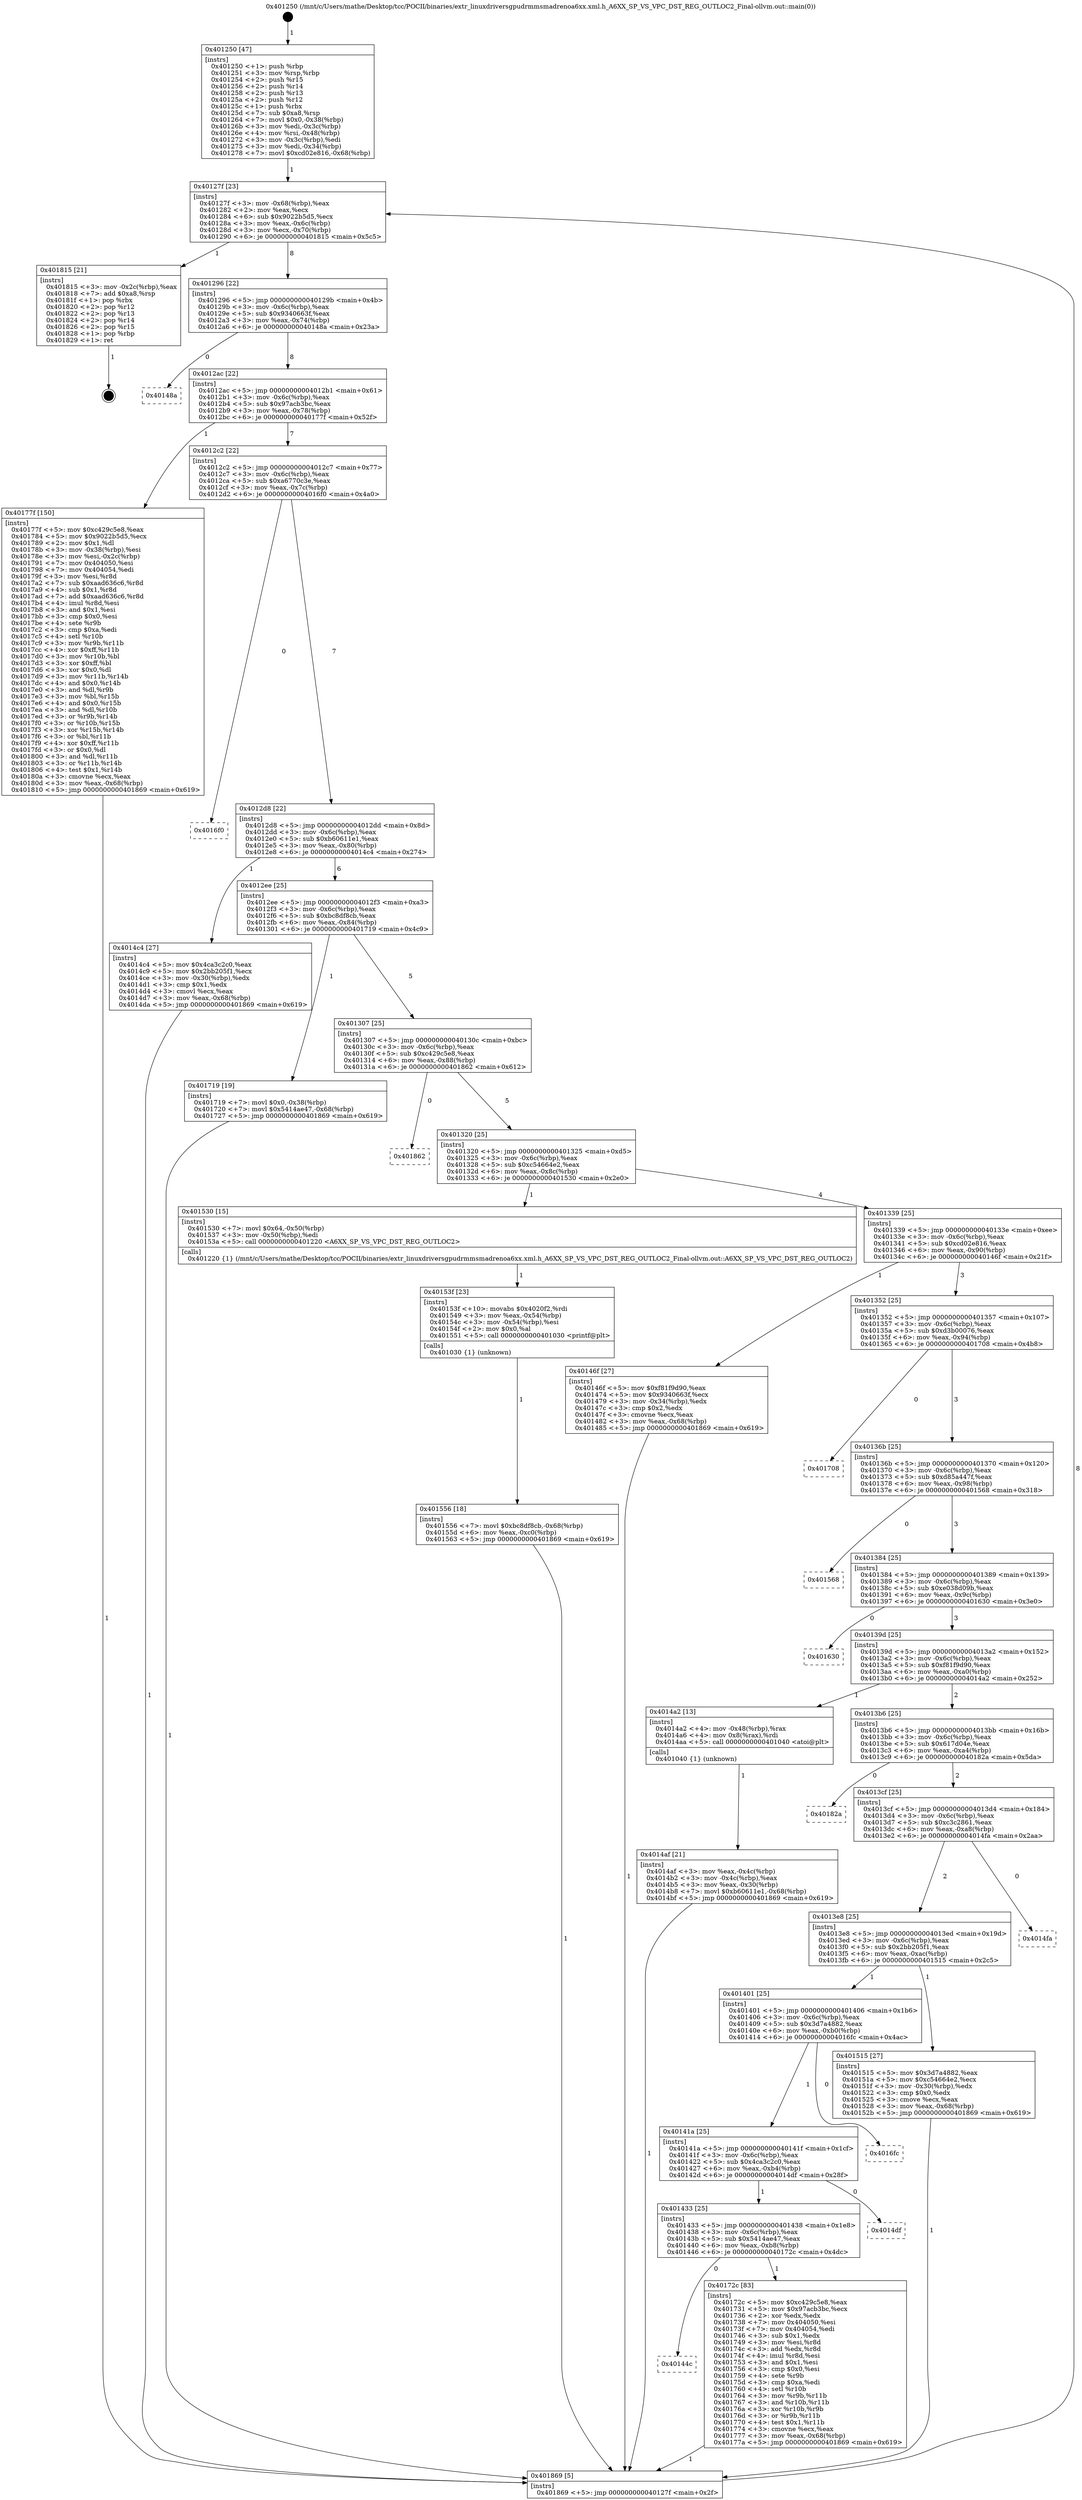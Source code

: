 digraph "0x401250" {
  label = "0x401250 (/mnt/c/Users/mathe/Desktop/tcc/POCII/binaries/extr_linuxdriversgpudrmmsmadrenoa6xx.xml.h_A6XX_SP_VS_VPC_DST_REG_OUTLOC2_Final-ollvm.out::main(0))"
  labelloc = "t"
  node[shape=record]

  Entry [label="",width=0.3,height=0.3,shape=circle,fillcolor=black,style=filled]
  "0x40127f" [label="{
     0x40127f [23]\l
     | [instrs]\l
     &nbsp;&nbsp;0x40127f \<+3\>: mov -0x68(%rbp),%eax\l
     &nbsp;&nbsp;0x401282 \<+2\>: mov %eax,%ecx\l
     &nbsp;&nbsp;0x401284 \<+6\>: sub $0x9022b5d5,%ecx\l
     &nbsp;&nbsp;0x40128a \<+3\>: mov %eax,-0x6c(%rbp)\l
     &nbsp;&nbsp;0x40128d \<+3\>: mov %ecx,-0x70(%rbp)\l
     &nbsp;&nbsp;0x401290 \<+6\>: je 0000000000401815 \<main+0x5c5\>\l
  }"]
  "0x401815" [label="{
     0x401815 [21]\l
     | [instrs]\l
     &nbsp;&nbsp;0x401815 \<+3\>: mov -0x2c(%rbp),%eax\l
     &nbsp;&nbsp;0x401818 \<+7\>: add $0xa8,%rsp\l
     &nbsp;&nbsp;0x40181f \<+1\>: pop %rbx\l
     &nbsp;&nbsp;0x401820 \<+2\>: pop %r12\l
     &nbsp;&nbsp;0x401822 \<+2\>: pop %r13\l
     &nbsp;&nbsp;0x401824 \<+2\>: pop %r14\l
     &nbsp;&nbsp;0x401826 \<+2\>: pop %r15\l
     &nbsp;&nbsp;0x401828 \<+1\>: pop %rbp\l
     &nbsp;&nbsp;0x401829 \<+1\>: ret\l
  }"]
  "0x401296" [label="{
     0x401296 [22]\l
     | [instrs]\l
     &nbsp;&nbsp;0x401296 \<+5\>: jmp 000000000040129b \<main+0x4b\>\l
     &nbsp;&nbsp;0x40129b \<+3\>: mov -0x6c(%rbp),%eax\l
     &nbsp;&nbsp;0x40129e \<+5\>: sub $0x9340663f,%eax\l
     &nbsp;&nbsp;0x4012a3 \<+3\>: mov %eax,-0x74(%rbp)\l
     &nbsp;&nbsp;0x4012a6 \<+6\>: je 000000000040148a \<main+0x23a\>\l
  }"]
  Exit [label="",width=0.3,height=0.3,shape=circle,fillcolor=black,style=filled,peripheries=2]
  "0x40148a" [label="{
     0x40148a\l
  }", style=dashed]
  "0x4012ac" [label="{
     0x4012ac [22]\l
     | [instrs]\l
     &nbsp;&nbsp;0x4012ac \<+5\>: jmp 00000000004012b1 \<main+0x61\>\l
     &nbsp;&nbsp;0x4012b1 \<+3\>: mov -0x6c(%rbp),%eax\l
     &nbsp;&nbsp;0x4012b4 \<+5\>: sub $0x97acb3bc,%eax\l
     &nbsp;&nbsp;0x4012b9 \<+3\>: mov %eax,-0x78(%rbp)\l
     &nbsp;&nbsp;0x4012bc \<+6\>: je 000000000040177f \<main+0x52f\>\l
  }"]
  "0x40144c" [label="{
     0x40144c\l
  }", style=dashed]
  "0x40177f" [label="{
     0x40177f [150]\l
     | [instrs]\l
     &nbsp;&nbsp;0x40177f \<+5\>: mov $0xc429c5e8,%eax\l
     &nbsp;&nbsp;0x401784 \<+5\>: mov $0x9022b5d5,%ecx\l
     &nbsp;&nbsp;0x401789 \<+2\>: mov $0x1,%dl\l
     &nbsp;&nbsp;0x40178b \<+3\>: mov -0x38(%rbp),%esi\l
     &nbsp;&nbsp;0x40178e \<+3\>: mov %esi,-0x2c(%rbp)\l
     &nbsp;&nbsp;0x401791 \<+7\>: mov 0x404050,%esi\l
     &nbsp;&nbsp;0x401798 \<+7\>: mov 0x404054,%edi\l
     &nbsp;&nbsp;0x40179f \<+3\>: mov %esi,%r8d\l
     &nbsp;&nbsp;0x4017a2 \<+7\>: sub $0xaad636c6,%r8d\l
     &nbsp;&nbsp;0x4017a9 \<+4\>: sub $0x1,%r8d\l
     &nbsp;&nbsp;0x4017ad \<+7\>: add $0xaad636c6,%r8d\l
     &nbsp;&nbsp;0x4017b4 \<+4\>: imul %r8d,%esi\l
     &nbsp;&nbsp;0x4017b8 \<+3\>: and $0x1,%esi\l
     &nbsp;&nbsp;0x4017bb \<+3\>: cmp $0x0,%esi\l
     &nbsp;&nbsp;0x4017be \<+4\>: sete %r9b\l
     &nbsp;&nbsp;0x4017c2 \<+3\>: cmp $0xa,%edi\l
     &nbsp;&nbsp;0x4017c5 \<+4\>: setl %r10b\l
     &nbsp;&nbsp;0x4017c9 \<+3\>: mov %r9b,%r11b\l
     &nbsp;&nbsp;0x4017cc \<+4\>: xor $0xff,%r11b\l
     &nbsp;&nbsp;0x4017d0 \<+3\>: mov %r10b,%bl\l
     &nbsp;&nbsp;0x4017d3 \<+3\>: xor $0xff,%bl\l
     &nbsp;&nbsp;0x4017d6 \<+3\>: xor $0x0,%dl\l
     &nbsp;&nbsp;0x4017d9 \<+3\>: mov %r11b,%r14b\l
     &nbsp;&nbsp;0x4017dc \<+4\>: and $0x0,%r14b\l
     &nbsp;&nbsp;0x4017e0 \<+3\>: and %dl,%r9b\l
     &nbsp;&nbsp;0x4017e3 \<+3\>: mov %bl,%r15b\l
     &nbsp;&nbsp;0x4017e6 \<+4\>: and $0x0,%r15b\l
     &nbsp;&nbsp;0x4017ea \<+3\>: and %dl,%r10b\l
     &nbsp;&nbsp;0x4017ed \<+3\>: or %r9b,%r14b\l
     &nbsp;&nbsp;0x4017f0 \<+3\>: or %r10b,%r15b\l
     &nbsp;&nbsp;0x4017f3 \<+3\>: xor %r15b,%r14b\l
     &nbsp;&nbsp;0x4017f6 \<+3\>: or %bl,%r11b\l
     &nbsp;&nbsp;0x4017f9 \<+4\>: xor $0xff,%r11b\l
     &nbsp;&nbsp;0x4017fd \<+3\>: or $0x0,%dl\l
     &nbsp;&nbsp;0x401800 \<+3\>: and %dl,%r11b\l
     &nbsp;&nbsp;0x401803 \<+3\>: or %r11b,%r14b\l
     &nbsp;&nbsp;0x401806 \<+4\>: test $0x1,%r14b\l
     &nbsp;&nbsp;0x40180a \<+3\>: cmovne %ecx,%eax\l
     &nbsp;&nbsp;0x40180d \<+3\>: mov %eax,-0x68(%rbp)\l
     &nbsp;&nbsp;0x401810 \<+5\>: jmp 0000000000401869 \<main+0x619\>\l
  }"]
  "0x4012c2" [label="{
     0x4012c2 [22]\l
     | [instrs]\l
     &nbsp;&nbsp;0x4012c2 \<+5\>: jmp 00000000004012c7 \<main+0x77\>\l
     &nbsp;&nbsp;0x4012c7 \<+3\>: mov -0x6c(%rbp),%eax\l
     &nbsp;&nbsp;0x4012ca \<+5\>: sub $0xa6770c3e,%eax\l
     &nbsp;&nbsp;0x4012cf \<+3\>: mov %eax,-0x7c(%rbp)\l
     &nbsp;&nbsp;0x4012d2 \<+6\>: je 00000000004016f0 \<main+0x4a0\>\l
  }"]
  "0x40172c" [label="{
     0x40172c [83]\l
     | [instrs]\l
     &nbsp;&nbsp;0x40172c \<+5\>: mov $0xc429c5e8,%eax\l
     &nbsp;&nbsp;0x401731 \<+5\>: mov $0x97acb3bc,%ecx\l
     &nbsp;&nbsp;0x401736 \<+2\>: xor %edx,%edx\l
     &nbsp;&nbsp;0x401738 \<+7\>: mov 0x404050,%esi\l
     &nbsp;&nbsp;0x40173f \<+7\>: mov 0x404054,%edi\l
     &nbsp;&nbsp;0x401746 \<+3\>: sub $0x1,%edx\l
     &nbsp;&nbsp;0x401749 \<+3\>: mov %esi,%r8d\l
     &nbsp;&nbsp;0x40174c \<+3\>: add %edx,%r8d\l
     &nbsp;&nbsp;0x40174f \<+4\>: imul %r8d,%esi\l
     &nbsp;&nbsp;0x401753 \<+3\>: and $0x1,%esi\l
     &nbsp;&nbsp;0x401756 \<+3\>: cmp $0x0,%esi\l
     &nbsp;&nbsp;0x401759 \<+4\>: sete %r9b\l
     &nbsp;&nbsp;0x40175d \<+3\>: cmp $0xa,%edi\l
     &nbsp;&nbsp;0x401760 \<+4\>: setl %r10b\l
     &nbsp;&nbsp;0x401764 \<+3\>: mov %r9b,%r11b\l
     &nbsp;&nbsp;0x401767 \<+3\>: and %r10b,%r11b\l
     &nbsp;&nbsp;0x40176a \<+3\>: xor %r10b,%r9b\l
     &nbsp;&nbsp;0x40176d \<+3\>: or %r9b,%r11b\l
     &nbsp;&nbsp;0x401770 \<+4\>: test $0x1,%r11b\l
     &nbsp;&nbsp;0x401774 \<+3\>: cmovne %ecx,%eax\l
     &nbsp;&nbsp;0x401777 \<+3\>: mov %eax,-0x68(%rbp)\l
     &nbsp;&nbsp;0x40177a \<+5\>: jmp 0000000000401869 \<main+0x619\>\l
  }"]
  "0x4016f0" [label="{
     0x4016f0\l
  }", style=dashed]
  "0x4012d8" [label="{
     0x4012d8 [22]\l
     | [instrs]\l
     &nbsp;&nbsp;0x4012d8 \<+5\>: jmp 00000000004012dd \<main+0x8d\>\l
     &nbsp;&nbsp;0x4012dd \<+3\>: mov -0x6c(%rbp),%eax\l
     &nbsp;&nbsp;0x4012e0 \<+5\>: sub $0xb60611e1,%eax\l
     &nbsp;&nbsp;0x4012e5 \<+3\>: mov %eax,-0x80(%rbp)\l
     &nbsp;&nbsp;0x4012e8 \<+6\>: je 00000000004014c4 \<main+0x274\>\l
  }"]
  "0x401433" [label="{
     0x401433 [25]\l
     | [instrs]\l
     &nbsp;&nbsp;0x401433 \<+5\>: jmp 0000000000401438 \<main+0x1e8\>\l
     &nbsp;&nbsp;0x401438 \<+3\>: mov -0x6c(%rbp),%eax\l
     &nbsp;&nbsp;0x40143b \<+5\>: sub $0x5414ae47,%eax\l
     &nbsp;&nbsp;0x401440 \<+6\>: mov %eax,-0xb8(%rbp)\l
     &nbsp;&nbsp;0x401446 \<+6\>: je 000000000040172c \<main+0x4dc\>\l
  }"]
  "0x4014c4" [label="{
     0x4014c4 [27]\l
     | [instrs]\l
     &nbsp;&nbsp;0x4014c4 \<+5\>: mov $0x4ca3c2c0,%eax\l
     &nbsp;&nbsp;0x4014c9 \<+5\>: mov $0x2bb205f1,%ecx\l
     &nbsp;&nbsp;0x4014ce \<+3\>: mov -0x30(%rbp),%edx\l
     &nbsp;&nbsp;0x4014d1 \<+3\>: cmp $0x1,%edx\l
     &nbsp;&nbsp;0x4014d4 \<+3\>: cmovl %ecx,%eax\l
     &nbsp;&nbsp;0x4014d7 \<+3\>: mov %eax,-0x68(%rbp)\l
     &nbsp;&nbsp;0x4014da \<+5\>: jmp 0000000000401869 \<main+0x619\>\l
  }"]
  "0x4012ee" [label="{
     0x4012ee [25]\l
     | [instrs]\l
     &nbsp;&nbsp;0x4012ee \<+5\>: jmp 00000000004012f3 \<main+0xa3\>\l
     &nbsp;&nbsp;0x4012f3 \<+3\>: mov -0x6c(%rbp),%eax\l
     &nbsp;&nbsp;0x4012f6 \<+5\>: sub $0xbc8df8cb,%eax\l
     &nbsp;&nbsp;0x4012fb \<+6\>: mov %eax,-0x84(%rbp)\l
     &nbsp;&nbsp;0x401301 \<+6\>: je 0000000000401719 \<main+0x4c9\>\l
  }"]
  "0x4014df" [label="{
     0x4014df\l
  }", style=dashed]
  "0x401719" [label="{
     0x401719 [19]\l
     | [instrs]\l
     &nbsp;&nbsp;0x401719 \<+7\>: movl $0x0,-0x38(%rbp)\l
     &nbsp;&nbsp;0x401720 \<+7\>: movl $0x5414ae47,-0x68(%rbp)\l
     &nbsp;&nbsp;0x401727 \<+5\>: jmp 0000000000401869 \<main+0x619\>\l
  }"]
  "0x401307" [label="{
     0x401307 [25]\l
     | [instrs]\l
     &nbsp;&nbsp;0x401307 \<+5\>: jmp 000000000040130c \<main+0xbc\>\l
     &nbsp;&nbsp;0x40130c \<+3\>: mov -0x6c(%rbp),%eax\l
     &nbsp;&nbsp;0x40130f \<+5\>: sub $0xc429c5e8,%eax\l
     &nbsp;&nbsp;0x401314 \<+6\>: mov %eax,-0x88(%rbp)\l
     &nbsp;&nbsp;0x40131a \<+6\>: je 0000000000401862 \<main+0x612\>\l
  }"]
  "0x40141a" [label="{
     0x40141a [25]\l
     | [instrs]\l
     &nbsp;&nbsp;0x40141a \<+5\>: jmp 000000000040141f \<main+0x1cf\>\l
     &nbsp;&nbsp;0x40141f \<+3\>: mov -0x6c(%rbp),%eax\l
     &nbsp;&nbsp;0x401422 \<+5\>: sub $0x4ca3c2c0,%eax\l
     &nbsp;&nbsp;0x401427 \<+6\>: mov %eax,-0xb4(%rbp)\l
     &nbsp;&nbsp;0x40142d \<+6\>: je 00000000004014df \<main+0x28f\>\l
  }"]
  "0x401862" [label="{
     0x401862\l
  }", style=dashed]
  "0x401320" [label="{
     0x401320 [25]\l
     | [instrs]\l
     &nbsp;&nbsp;0x401320 \<+5\>: jmp 0000000000401325 \<main+0xd5\>\l
     &nbsp;&nbsp;0x401325 \<+3\>: mov -0x6c(%rbp),%eax\l
     &nbsp;&nbsp;0x401328 \<+5\>: sub $0xc54664e2,%eax\l
     &nbsp;&nbsp;0x40132d \<+6\>: mov %eax,-0x8c(%rbp)\l
     &nbsp;&nbsp;0x401333 \<+6\>: je 0000000000401530 \<main+0x2e0\>\l
  }"]
  "0x4016fc" [label="{
     0x4016fc\l
  }", style=dashed]
  "0x401530" [label="{
     0x401530 [15]\l
     | [instrs]\l
     &nbsp;&nbsp;0x401530 \<+7\>: movl $0x64,-0x50(%rbp)\l
     &nbsp;&nbsp;0x401537 \<+3\>: mov -0x50(%rbp),%edi\l
     &nbsp;&nbsp;0x40153a \<+5\>: call 0000000000401220 \<A6XX_SP_VS_VPC_DST_REG_OUTLOC2\>\l
     | [calls]\l
     &nbsp;&nbsp;0x401220 \{1\} (/mnt/c/Users/mathe/Desktop/tcc/POCII/binaries/extr_linuxdriversgpudrmmsmadrenoa6xx.xml.h_A6XX_SP_VS_VPC_DST_REG_OUTLOC2_Final-ollvm.out::A6XX_SP_VS_VPC_DST_REG_OUTLOC2)\l
  }"]
  "0x401339" [label="{
     0x401339 [25]\l
     | [instrs]\l
     &nbsp;&nbsp;0x401339 \<+5\>: jmp 000000000040133e \<main+0xee\>\l
     &nbsp;&nbsp;0x40133e \<+3\>: mov -0x6c(%rbp),%eax\l
     &nbsp;&nbsp;0x401341 \<+5\>: sub $0xcd02e816,%eax\l
     &nbsp;&nbsp;0x401346 \<+6\>: mov %eax,-0x90(%rbp)\l
     &nbsp;&nbsp;0x40134c \<+6\>: je 000000000040146f \<main+0x21f\>\l
  }"]
  "0x401556" [label="{
     0x401556 [18]\l
     | [instrs]\l
     &nbsp;&nbsp;0x401556 \<+7\>: movl $0xbc8df8cb,-0x68(%rbp)\l
     &nbsp;&nbsp;0x40155d \<+6\>: mov %eax,-0xc0(%rbp)\l
     &nbsp;&nbsp;0x401563 \<+5\>: jmp 0000000000401869 \<main+0x619\>\l
  }"]
  "0x40146f" [label="{
     0x40146f [27]\l
     | [instrs]\l
     &nbsp;&nbsp;0x40146f \<+5\>: mov $0xf81f9d90,%eax\l
     &nbsp;&nbsp;0x401474 \<+5\>: mov $0x9340663f,%ecx\l
     &nbsp;&nbsp;0x401479 \<+3\>: mov -0x34(%rbp),%edx\l
     &nbsp;&nbsp;0x40147c \<+3\>: cmp $0x2,%edx\l
     &nbsp;&nbsp;0x40147f \<+3\>: cmovne %ecx,%eax\l
     &nbsp;&nbsp;0x401482 \<+3\>: mov %eax,-0x68(%rbp)\l
     &nbsp;&nbsp;0x401485 \<+5\>: jmp 0000000000401869 \<main+0x619\>\l
  }"]
  "0x401352" [label="{
     0x401352 [25]\l
     | [instrs]\l
     &nbsp;&nbsp;0x401352 \<+5\>: jmp 0000000000401357 \<main+0x107\>\l
     &nbsp;&nbsp;0x401357 \<+3\>: mov -0x6c(%rbp),%eax\l
     &nbsp;&nbsp;0x40135a \<+5\>: sub $0xd3b00076,%eax\l
     &nbsp;&nbsp;0x40135f \<+6\>: mov %eax,-0x94(%rbp)\l
     &nbsp;&nbsp;0x401365 \<+6\>: je 0000000000401708 \<main+0x4b8\>\l
  }"]
  "0x401869" [label="{
     0x401869 [5]\l
     | [instrs]\l
     &nbsp;&nbsp;0x401869 \<+5\>: jmp 000000000040127f \<main+0x2f\>\l
  }"]
  "0x401250" [label="{
     0x401250 [47]\l
     | [instrs]\l
     &nbsp;&nbsp;0x401250 \<+1\>: push %rbp\l
     &nbsp;&nbsp;0x401251 \<+3\>: mov %rsp,%rbp\l
     &nbsp;&nbsp;0x401254 \<+2\>: push %r15\l
     &nbsp;&nbsp;0x401256 \<+2\>: push %r14\l
     &nbsp;&nbsp;0x401258 \<+2\>: push %r13\l
     &nbsp;&nbsp;0x40125a \<+2\>: push %r12\l
     &nbsp;&nbsp;0x40125c \<+1\>: push %rbx\l
     &nbsp;&nbsp;0x40125d \<+7\>: sub $0xa8,%rsp\l
     &nbsp;&nbsp;0x401264 \<+7\>: movl $0x0,-0x38(%rbp)\l
     &nbsp;&nbsp;0x40126b \<+3\>: mov %edi,-0x3c(%rbp)\l
     &nbsp;&nbsp;0x40126e \<+4\>: mov %rsi,-0x48(%rbp)\l
     &nbsp;&nbsp;0x401272 \<+3\>: mov -0x3c(%rbp),%edi\l
     &nbsp;&nbsp;0x401275 \<+3\>: mov %edi,-0x34(%rbp)\l
     &nbsp;&nbsp;0x401278 \<+7\>: movl $0xcd02e816,-0x68(%rbp)\l
  }"]
  "0x40153f" [label="{
     0x40153f [23]\l
     | [instrs]\l
     &nbsp;&nbsp;0x40153f \<+10\>: movabs $0x4020f2,%rdi\l
     &nbsp;&nbsp;0x401549 \<+3\>: mov %eax,-0x54(%rbp)\l
     &nbsp;&nbsp;0x40154c \<+3\>: mov -0x54(%rbp),%esi\l
     &nbsp;&nbsp;0x40154f \<+2\>: mov $0x0,%al\l
     &nbsp;&nbsp;0x401551 \<+5\>: call 0000000000401030 \<printf@plt\>\l
     | [calls]\l
     &nbsp;&nbsp;0x401030 \{1\} (unknown)\l
  }"]
  "0x401708" [label="{
     0x401708\l
  }", style=dashed]
  "0x40136b" [label="{
     0x40136b [25]\l
     | [instrs]\l
     &nbsp;&nbsp;0x40136b \<+5\>: jmp 0000000000401370 \<main+0x120\>\l
     &nbsp;&nbsp;0x401370 \<+3\>: mov -0x6c(%rbp),%eax\l
     &nbsp;&nbsp;0x401373 \<+5\>: sub $0xd85a447f,%eax\l
     &nbsp;&nbsp;0x401378 \<+6\>: mov %eax,-0x98(%rbp)\l
     &nbsp;&nbsp;0x40137e \<+6\>: je 0000000000401568 \<main+0x318\>\l
  }"]
  "0x401401" [label="{
     0x401401 [25]\l
     | [instrs]\l
     &nbsp;&nbsp;0x401401 \<+5\>: jmp 0000000000401406 \<main+0x1b6\>\l
     &nbsp;&nbsp;0x401406 \<+3\>: mov -0x6c(%rbp),%eax\l
     &nbsp;&nbsp;0x401409 \<+5\>: sub $0x3d7a4882,%eax\l
     &nbsp;&nbsp;0x40140e \<+6\>: mov %eax,-0xb0(%rbp)\l
     &nbsp;&nbsp;0x401414 \<+6\>: je 00000000004016fc \<main+0x4ac\>\l
  }"]
  "0x401568" [label="{
     0x401568\l
  }", style=dashed]
  "0x401384" [label="{
     0x401384 [25]\l
     | [instrs]\l
     &nbsp;&nbsp;0x401384 \<+5\>: jmp 0000000000401389 \<main+0x139\>\l
     &nbsp;&nbsp;0x401389 \<+3\>: mov -0x6c(%rbp),%eax\l
     &nbsp;&nbsp;0x40138c \<+5\>: sub $0xe038d09b,%eax\l
     &nbsp;&nbsp;0x401391 \<+6\>: mov %eax,-0x9c(%rbp)\l
     &nbsp;&nbsp;0x401397 \<+6\>: je 0000000000401630 \<main+0x3e0\>\l
  }"]
  "0x401515" [label="{
     0x401515 [27]\l
     | [instrs]\l
     &nbsp;&nbsp;0x401515 \<+5\>: mov $0x3d7a4882,%eax\l
     &nbsp;&nbsp;0x40151a \<+5\>: mov $0xc54664e2,%ecx\l
     &nbsp;&nbsp;0x40151f \<+3\>: mov -0x30(%rbp),%edx\l
     &nbsp;&nbsp;0x401522 \<+3\>: cmp $0x0,%edx\l
     &nbsp;&nbsp;0x401525 \<+3\>: cmove %ecx,%eax\l
     &nbsp;&nbsp;0x401528 \<+3\>: mov %eax,-0x68(%rbp)\l
     &nbsp;&nbsp;0x40152b \<+5\>: jmp 0000000000401869 \<main+0x619\>\l
  }"]
  "0x401630" [label="{
     0x401630\l
  }", style=dashed]
  "0x40139d" [label="{
     0x40139d [25]\l
     | [instrs]\l
     &nbsp;&nbsp;0x40139d \<+5\>: jmp 00000000004013a2 \<main+0x152\>\l
     &nbsp;&nbsp;0x4013a2 \<+3\>: mov -0x6c(%rbp),%eax\l
     &nbsp;&nbsp;0x4013a5 \<+5\>: sub $0xf81f9d90,%eax\l
     &nbsp;&nbsp;0x4013aa \<+6\>: mov %eax,-0xa0(%rbp)\l
     &nbsp;&nbsp;0x4013b0 \<+6\>: je 00000000004014a2 \<main+0x252\>\l
  }"]
  "0x4013e8" [label="{
     0x4013e8 [25]\l
     | [instrs]\l
     &nbsp;&nbsp;0x4013e8 \<+5\>: jmp 00000000004013ed \<main+0x19d\>\l
     &nbsp;&nbsp;0x4013ed \<+3\>: mov -0x6c(%rbp),%eax\l
     &nbsp;&nbsp;0x4013f0 \<+5\>: sub $0x2bb205f1,%eax\l
     &nbsp;&nbsp;0x4013f5 \<+6\>: mov %eax,-0xac(%rbp)\l
     &nbsp;&nbsp;0x4013fb \<+6\>: je 0000000000401515 \<main+0x2c5\>\l
  }"]
  "0x4014a2" [label="{
     0x4014a2 [13]\l
     | [instrs]\l
     &nbsp;&nbsp;0x4014a2 \<+4\>: mov -0x48(%rbp),%rax\l
     &nbsp;&nbsp;0x4014a6 \<+4\>: mov 0x8(%rax),%rdi\l
     &nbsp;&nbsp;0x4014aa \<+5\>: call 0000000000401040 \<atoi@plt\>\l
     | [calls]\l
     &nbsp;&nbsp;0x401040 \{1\} (unknown)\l
  }"]
  "0x4013b6" [label="{
     0x4013b6 [25]\l
     | [instrs]\l
     &nbsp;&nbsp;0x4013b6 \<+5\>: jmp 00000000004013bb \<main+0x16b\>\l
     &nbsp;&nbsp;0x4013bb \<+3\>: mov -0x6c(%rbp),%eax\l
     &nbsp;&nbsp;0x4013be \<+5\>: sub $0x617d04e,%eax\l
     &nbsp;&nbsp;0x4013c3 \<+6\>: mov %eax,-0xa4(%rbp)\l
     &nbsp;&nbsp;0x4013c9 \<+6\>: je 000000000040182a \<main+0x5da\>\l
  }"]
  "0x4014af" [label="{
     0x4014af [21]\l
     | [instrs]\l
     &nbsp;&nbsp;0x4014af \<+3\>: mov %eax,-0x4c(%rbp)\l
     &nbsp;&nbsp;0x4014b2 \<+3\>: mov -0x4c(%rbp),%eax\l
     &nbsp;&nbsp;0x4014b5 \<+3\>: mov %eax,-0x30(%rbp)\l
     &nbsp;&nbsp;0x4014b8 \<+7\>: movl $0xb60611e1,-0x68(%rbp)\l
     &nbsp;&nbsp;0x4014bf \<+5\>: jmp 0000000000401869 \<main+0x619\>\l
  }"]
  "0x4014fa" [label="{
     0x4014fa\l
  }", style=dashed]
  "0x40182a" [label="{
     0x40182a\l
  }", style=dashed]
  "0x4013cf" [label="{
     0x4013cf [25]\l
     | [instrs]\l
     &nbsp;&nbsp;0x4013cf \<+5\>: jmp 00000000004013d4 \<main+0x184\>\l
     &nbsp;&nbsp;0x4013d4 \<+3\>: mov -0x6c(%rbp),%eax\l
     &nbsp;&nbsp;0x4013d7 \<+5\>: sub $0xc3c2861,%eax\l
     &nbsp;&nbsp;0x4013dc \<+6\>: mov %eax,-0xa8(%rbp)\l
     &nbsp;&nbsp;0x4013e2 \<+6\>: je 00000000004014fa \<main+0x2aa\>\l
  }"]
  Entry -> "0x401250" [label=" 1"]
  "0x40127f" -> "0x401815" [label=" 1"]
  "0x40127f" -> "0x401296" [label=" 8"]
  "0x401815" -> Exit [label=" 1"]
  "0x401296" -> "0x40148a" [label=" 0"]
  "0x401296" -> "0x4012ac" [label=" 8"]
  "0x40177f" -> "0x401869" [label=" 1"]
  "0x4012ac" -> "0x40177f" [label=" 1"]
  "0x4012ac" -> "0x4012c2" [label=" 7"]
  "0x40172c" -> "0x401869" [label=" 1"]
  "0x4012c2" -> "0x4016f0" [label=" 0"]
  "0x4012c2" -> "0x4012d8" [label=" 7"]
  "0x401433" -> "0x40144c" [label=" 0"]
  "0x4012d8" -> "0x4014c4" [label=" 1"]
  "0x4012d8" -> "0x4012ee" [label=" 6"]
  "0x401433" -> "0x40172c" [label=" 1"]
  "0x4012ee" -> "0x401719" [label=" 1"]
  "0x4012ee" -> "0x401307" [label=" 5"]
  "0x40141a" -> "0x401433" [label=" 1"]
  "0x401307" -> "0x401862" [label=" 0"]
  "0x401307" -> "0x401320" [label=" 5"]
  "0x40141a" -> "0x4014df" [label=" 0"]
  "0x401320" -> "0x401530" [label=" 1"]
  "0x401320" -> "0x401339" [label=" 4"]
  "0x401401" -> "0x40141a" [label=" 1"]
  "0x401339" -> "0x40146f" [label=" 1"]
  "0x401339" -> "0x401352" [label=" 3"]
  "0x40146f" -> "0x401869" [label=" 1"]
  "0x401250" -> "0x40127f" [label=" 1"]
  "0x401869" -> "0x40127f" [label=" 8"]
  "0x401401" -> "0x4016fc" [label=" 0"]
  "0x401352" -> "0x401708" [label=" 0"]
  "0x401352" -> "0x40136b" [label=" 3"]
  "0x401719" -> "0x401869" [label=" 1"]
  "0x40136b" -> "0x401568" [label=" 0"]
  "0x40136b" -> "0x401384" [label=" 3"]
  "0x401556" -> "0x401869" [label=" 1"]
  "0x401384" -> "0x401630" [label=" 0"]
  "0x401384" -> "0x40139d" [label=" 3"]
  "0x40153f" -> "0x401556" [label=" 1"]
  "0x40139d" -> "0x4014a2" [label=" 1"]
  "0x40139d" -> "0x4013b6" [label=" 2"]
  "0x4014a2" -> "0x4014af" [label=" 1"]
  "0x4014af" -> "0x401869" [label=" 1"]
  "0x4014c4" -> "0x401869" [label=" 1"]
  "0x401515" -> "0x401869" [label=" 1"]
  "0x4013b6" -> "0x40182a" [label=" 0"]
  "0x4013b6" -> "0x4013cf" [label=" 2"]
  "0x4013e8" -> "0x401401" [label=" 1"]
  "0x4013cf" -> "0x4014fa" [label=" 0"]
  "0x4013cf" -> "0x4013e8" [label=" 2"]
  "0x401530" -> "0x40153f" [label=" 1"]
  "0x4013e8" -> "0x401515" [label=" 1"]
}
